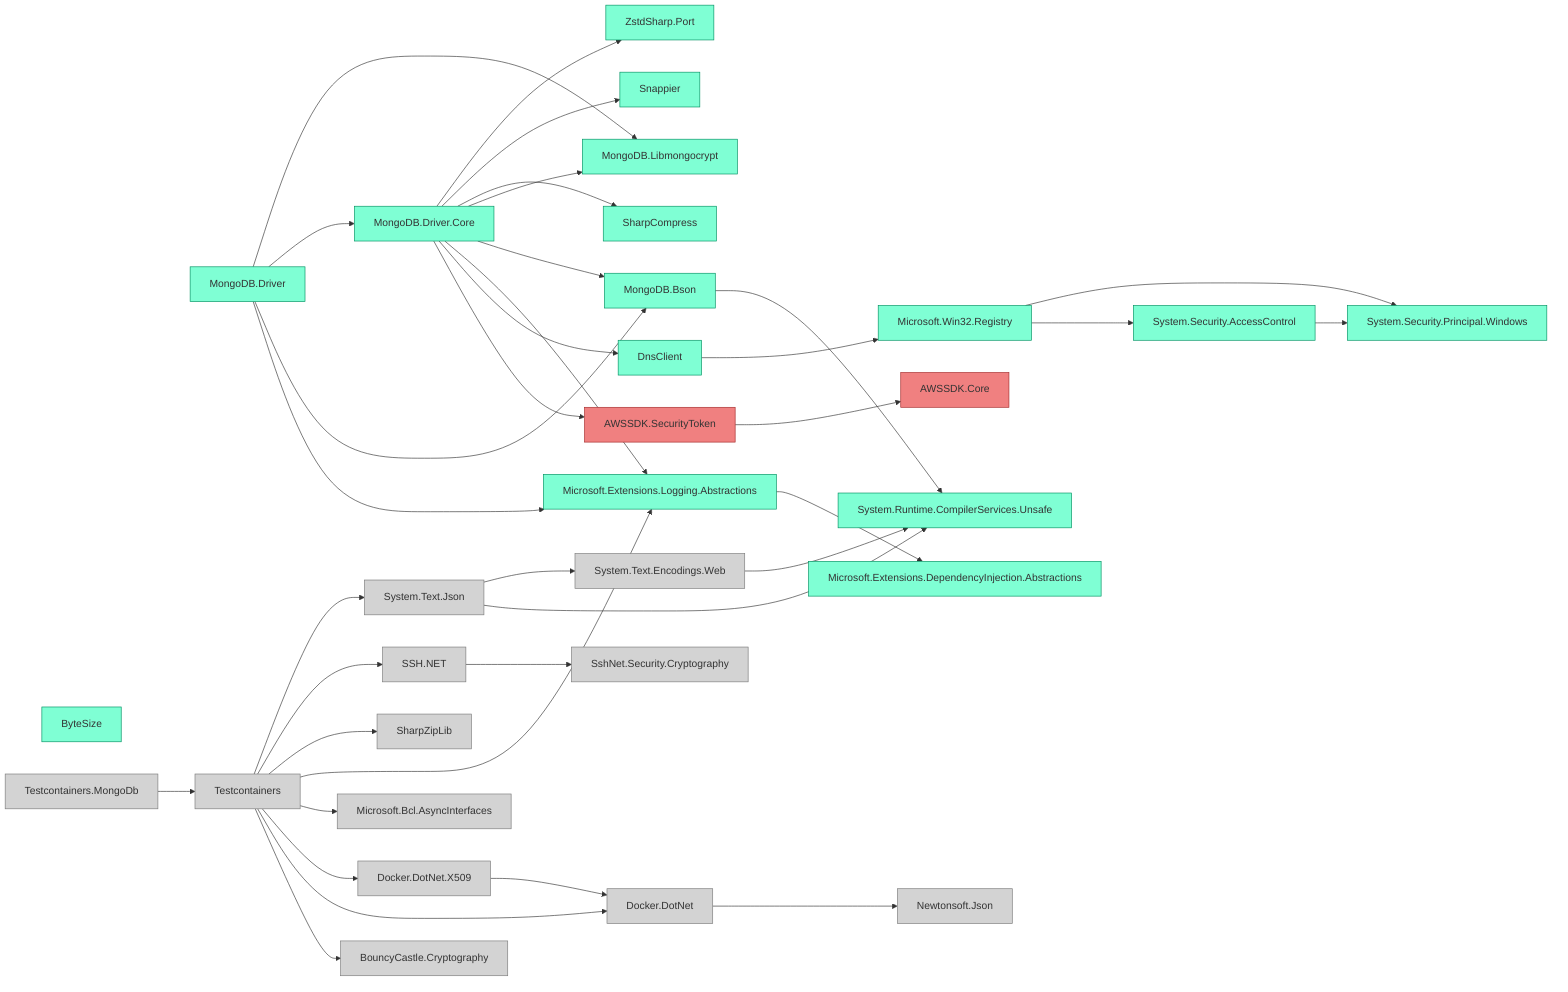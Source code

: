 ﻿%% Generated by https://github.com/0xced/Chisel

graph LR

classDef default fill:aquamarine,stroke:#009061,color:#333
classDef ignored fill:lightgray,stroke:#7A7A7A
classDef removed fill:lightcoral,stroke:#A42A2A

AWSSDK.SecurityToken --> AWSSDK.Core
ByteSize
DnsClient --> Microsoft.Win32.Registry
Docker.DotNet --> Newtonsoft.Json
Docker.DotNet.X509 --> Docker.DotNet
Microsoft.Extensions.Logging.Abstractions --> Microsoft.Extensions.DependencyInjection.Abstractions
Microsoft.Win32.Registry --> System.Security.AccessControl
Microsoft.Win32.Registry --> System.Security.Principal.Windows
MongoDB.Bson --> System.Runtime.CompilerServices.Unsafe
MongoDB.Driver --> Microsoft.Extensions.Logging.Abstractions
MongoDB.Driver --> MongoDB.Bson
MongoDB.Driver --> MongoDB.Driver.Core
MongoDB.Driver --> MongoDB.Libmongocrypt
MongoDB.Driver.Core --> AWSSDK.SecurityToken
MongoDB.Driver.Core --> DnsClient
MongoDB.Driver.Core --> Microsoft.Extensions.Logging.Abstractions
MongoDB.Driver.Core --> MongoDB.Bson
MongoDB.Driver.Core --> MongoDB.Libmongocrypt
MongoDB.Driver.Core --> SharpCompress
MongoDB.Driver.Core --> Snappier
MongoDB.Driver.Core --> ZstdSharp.Port
SSH.NET --> SshNet.Security.Cryptography
System.Security.AccessControl --> System.Security.Principal.Windows
System.Text.Encodings.Web --> System.Runtime.CompilerServices.Unsafe
System.Text.Json --> System.Runtime.CompilerServices.Unsafe
System.Text.Json --> System.Text.Encodings.Web
Testcontainers --> BouncyCastle.Cryptography
Testcontainers --> Docker.DotNet
Testcontainers --> Docker.DotNet.X509
Testcontainers --> Microsoft.Bcl.AsyncInterfaces
Testcontainers --> Microsoft.Extensions.Logging.Abstractions
Testcontainers --> SharpZipLib
Testcontainers --> SSH.NET
Testcontainers --> System.Text.Json
Testcontainers.MongoDb --> Testcontainers

class AWSSDK.Core removed
class AWSSDK.SecurityToken removed
class BouncyCastle.Cryptography ignored
class ByteSize default
class DnsClient default
class Docker.DotNet ignored
class Docker.DotNet.X509 ignored
class Microsoft.Bcl.AsyncInterfaces ignored
class Microsoft.Extensions.DependencyInjection.Abstractions default
class Microsoft.Extensions.Logging.Abstractions default
class Microsoft.Win32.Registry default
class MongoDB.Bson default
class MongoDB.Driver default
class MongoDB.Driver.Core default
class MongoDB.Libmongocrypt default
class Newtonsoft.Json ignored
class SharpCompress default
class SharpZipLib ignored
class Snappier default
class SSH.NET ignored
class SshNet.Security.Cryptography ignored
class System.Runtime.CompilerServices.Unsafe default
class System.Security.AccessControl default
class System.Security.Principal.Windows default
class System.Text.Encodings.Web ignored
class System.Text.Json ignored
class Testcontainers ignored
class Testcontainers.MongoDb ignored
class ZstdSharp.Port default